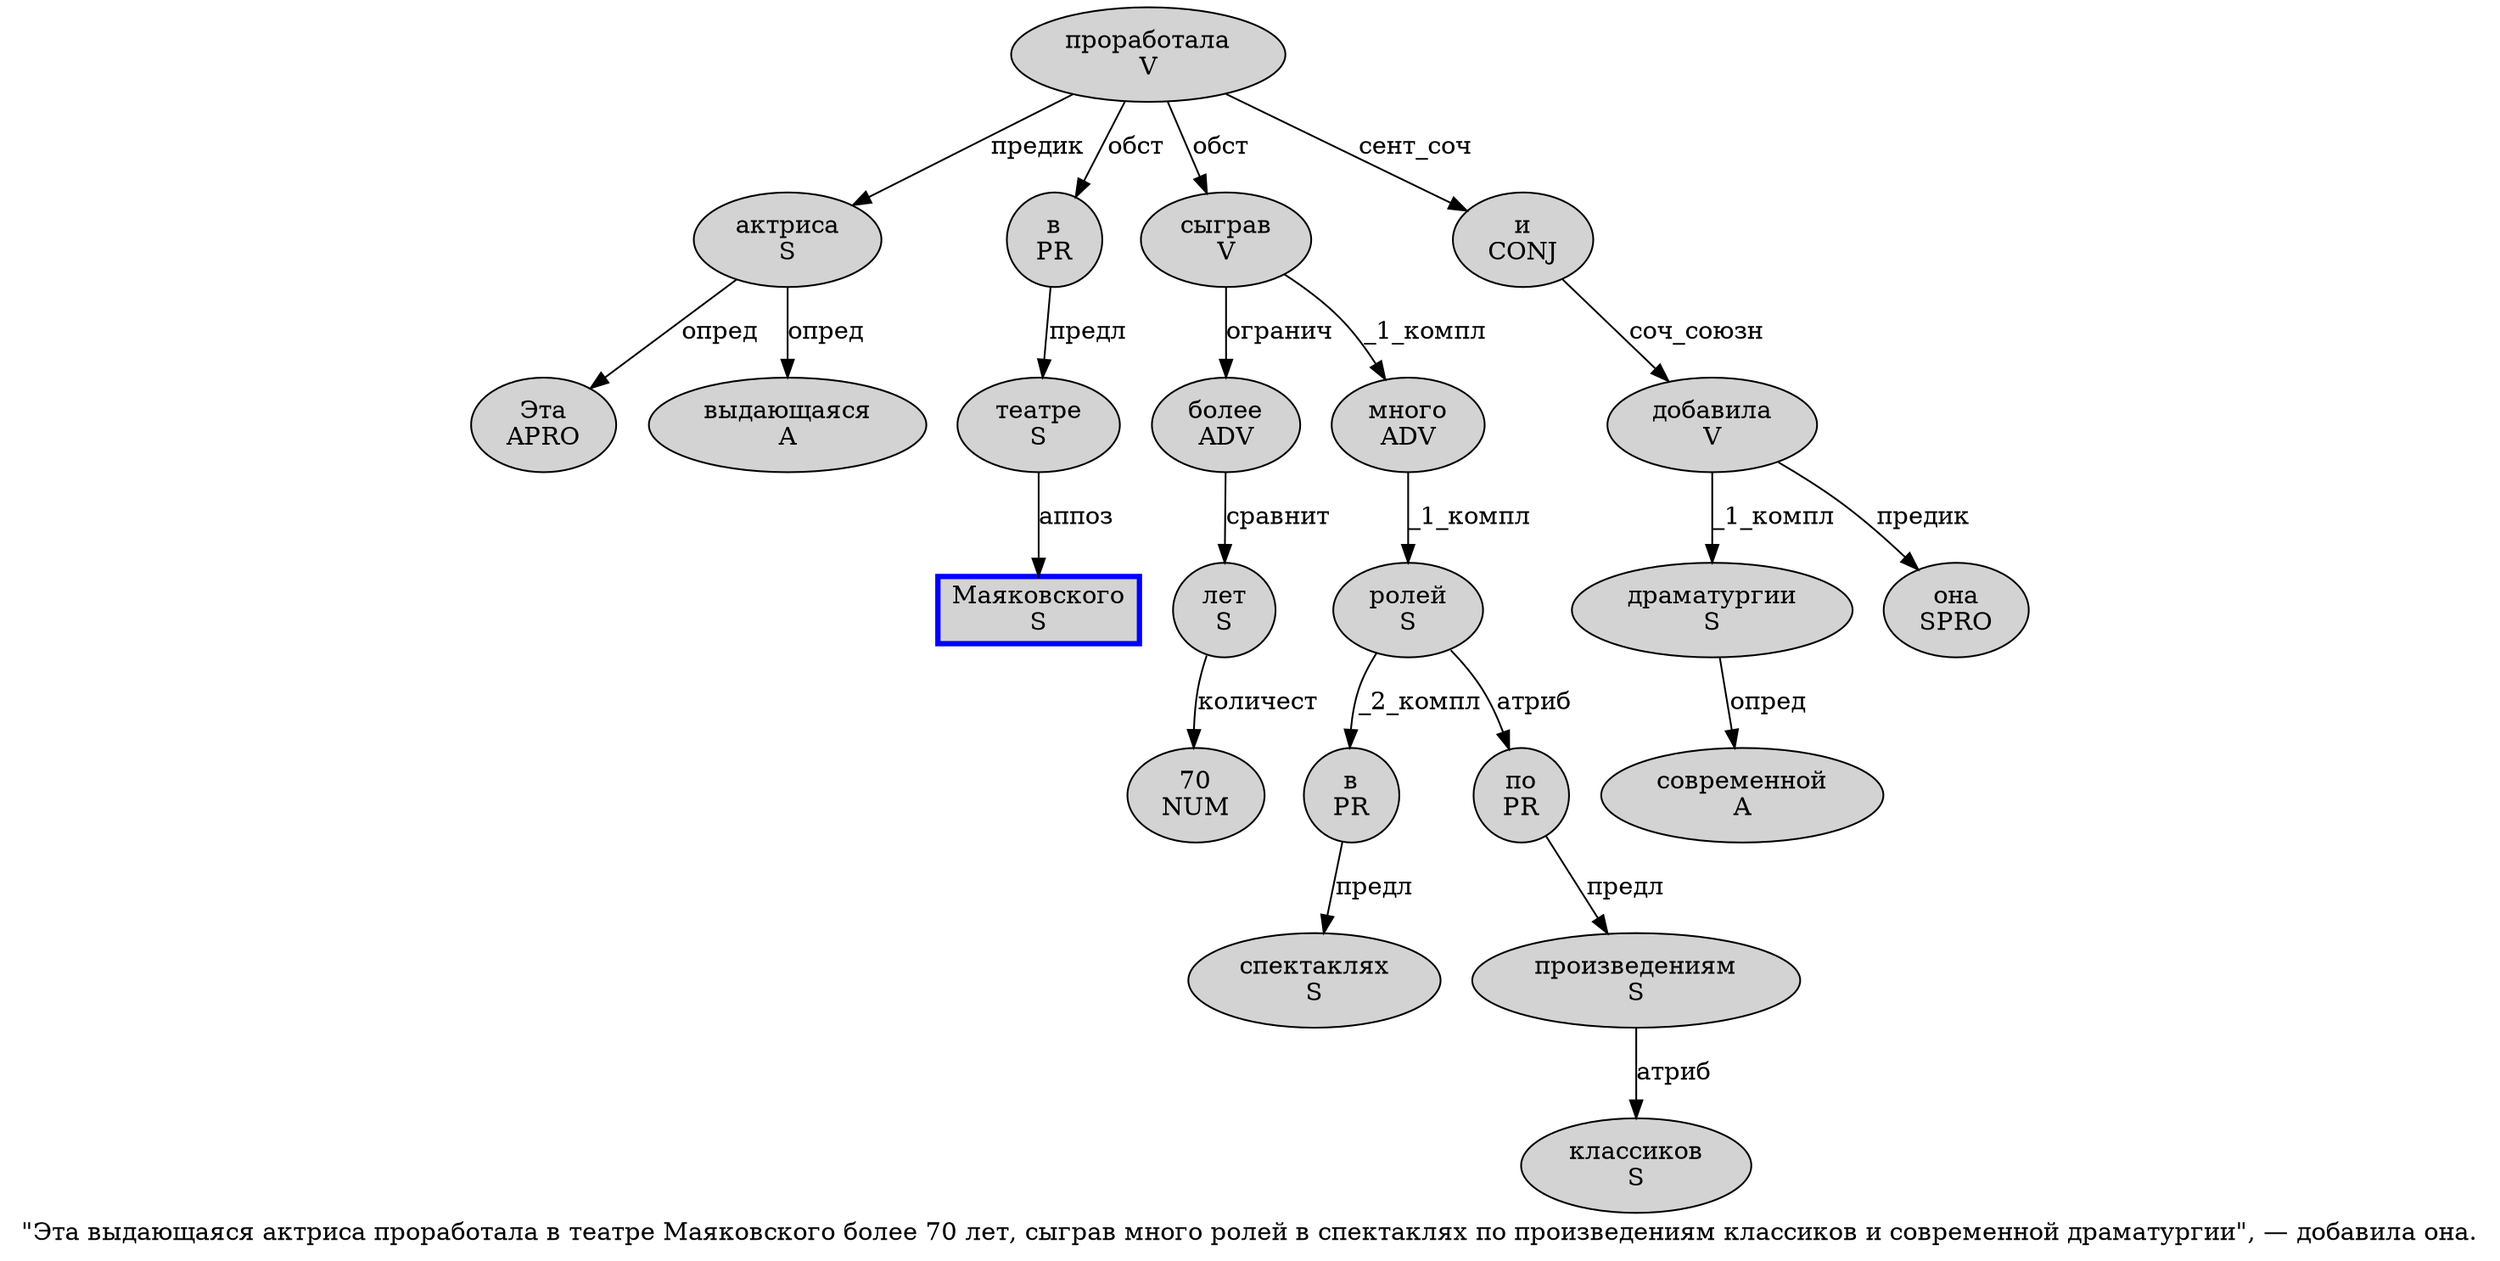 digraph SENTENCE_1192 {
	graph [label="\"Эта выдающаяся актриса проработала в театре Маяковского более 70 лет, сыграв много ролей в спектаклях по произведениям классиков и современной драматургии\", — добавила она."]
	node [style=filled]
		1 [label="Эта
APRO" color="" fillcolor=lightgray penwidth=1 shape=ellipse]
		2 [label="выдающаяся
A" color="" fillcolor=lightgray penwidth=1 shape=ellipse]
		3 [label="актриса
S" color="" fillcolor=lightgray penwidth=1 shape=ellipse]
		4 [label="проработала
V" color="" fillcolor=lightgray penwidth=1 shape=ellipse]
		5 [label="в
PR" color="" fillcolor=lightgray penwidth=1 shape=ellipse]
		6 [label="театре
S" color="" fillcolor=lightgray penwidth=1 shape=ellipse]
		7 [label="Маяковского
S" color=blue fillcolor=lightgray penwidth=3 shape=box]
		8 [label="более
ADV" color="" fillcolor=lightgray penwidth=1 shape=ellipse]
		9 [label="70
NUM" color="" fillcolor=lightgray penwidth=1 shape=ellipse]
		10 [label="лет
S" color="" fillcolor=lightgray penwidth=1 shape=ellipse]
		12 [label="сыграв
V" color="" fillcolor=lightgray penwidth=1 shape=ellipse]
		13 [label="много
ADV" color="" fillcolor=lightgray penwidth=1 shape=ellipse]
		14 [label="ролей
S" color="" fillcolor=lightgray penwidth=1 shape=ellipse]
		15 [label="в
PR" color="" fillcolor=lightgray penwidth=1 shape=ellipse]
		16 [label="спектаклях
S" color="" fillcolor=lightgray penwidth=1 shape=ellipse]
		17 [label="по
PR" color="" fillcolor=lightgray penwidth=1 shape=ellipse]
		18 [label="произведениям
S" color="" fillcolor=lightgray penwidth=1 shape=ellipse]
		19 [label="классиков
S" color="" fillcolor=lightgray penwidth=1 shape=ellipse]
		20 [label="и
CONJ" color="" fillcolor=lightgray penwidth=1 shape=ellipse]
		21 [label="современной
A" color="" fillcolor=lightgray penwidth=1 shape=ellipse]
		22 [label="драматургии
S" color="" fillcolor=lightgray penwidth=1 shape=ellipse]
		26 [label="добавила
V" color="" fillcolor=lightgray penwidth=1 shape=ellipse]
		27 [label="она
SPRO" color="" fillcolor=lightgray penwidth=1 shape=ellipse]
			22 -> 21 [label="опред"]
			6 -> 7 [label="аппоз"]
			12 -> 8 [label="огранич"]
			12 -> 13 [label="_1_компл"]
			4 -> 3 [label="предик"]
			4 -> 5 [label="обст"]
			4 -> 12 [label="обст"]
			4 -> 20 [label="сент_соч"]
			13 -> 14 [label="_1_компл"]
			15 -> 16 [label="предл"]
			14 -> 15 [label="_2_компл"]
			14 -> 17 [label="атриб"]
			8 -> 10 [label="сравнит"]
			20 -> 26 [label="соч_союзн"]
			3 -> 1 [label="опред"]
			3 -> 2 [label="опред"]
			17 -> 18 [label="предл"]
			18 -> 19 [label="атриб"]
			5 -> 6 [label="предл"]
			10 -> 9 [label="количест"]
			26 -> 22 [label="_1_компл"]
			26 -> 27 [label="предик"]
}